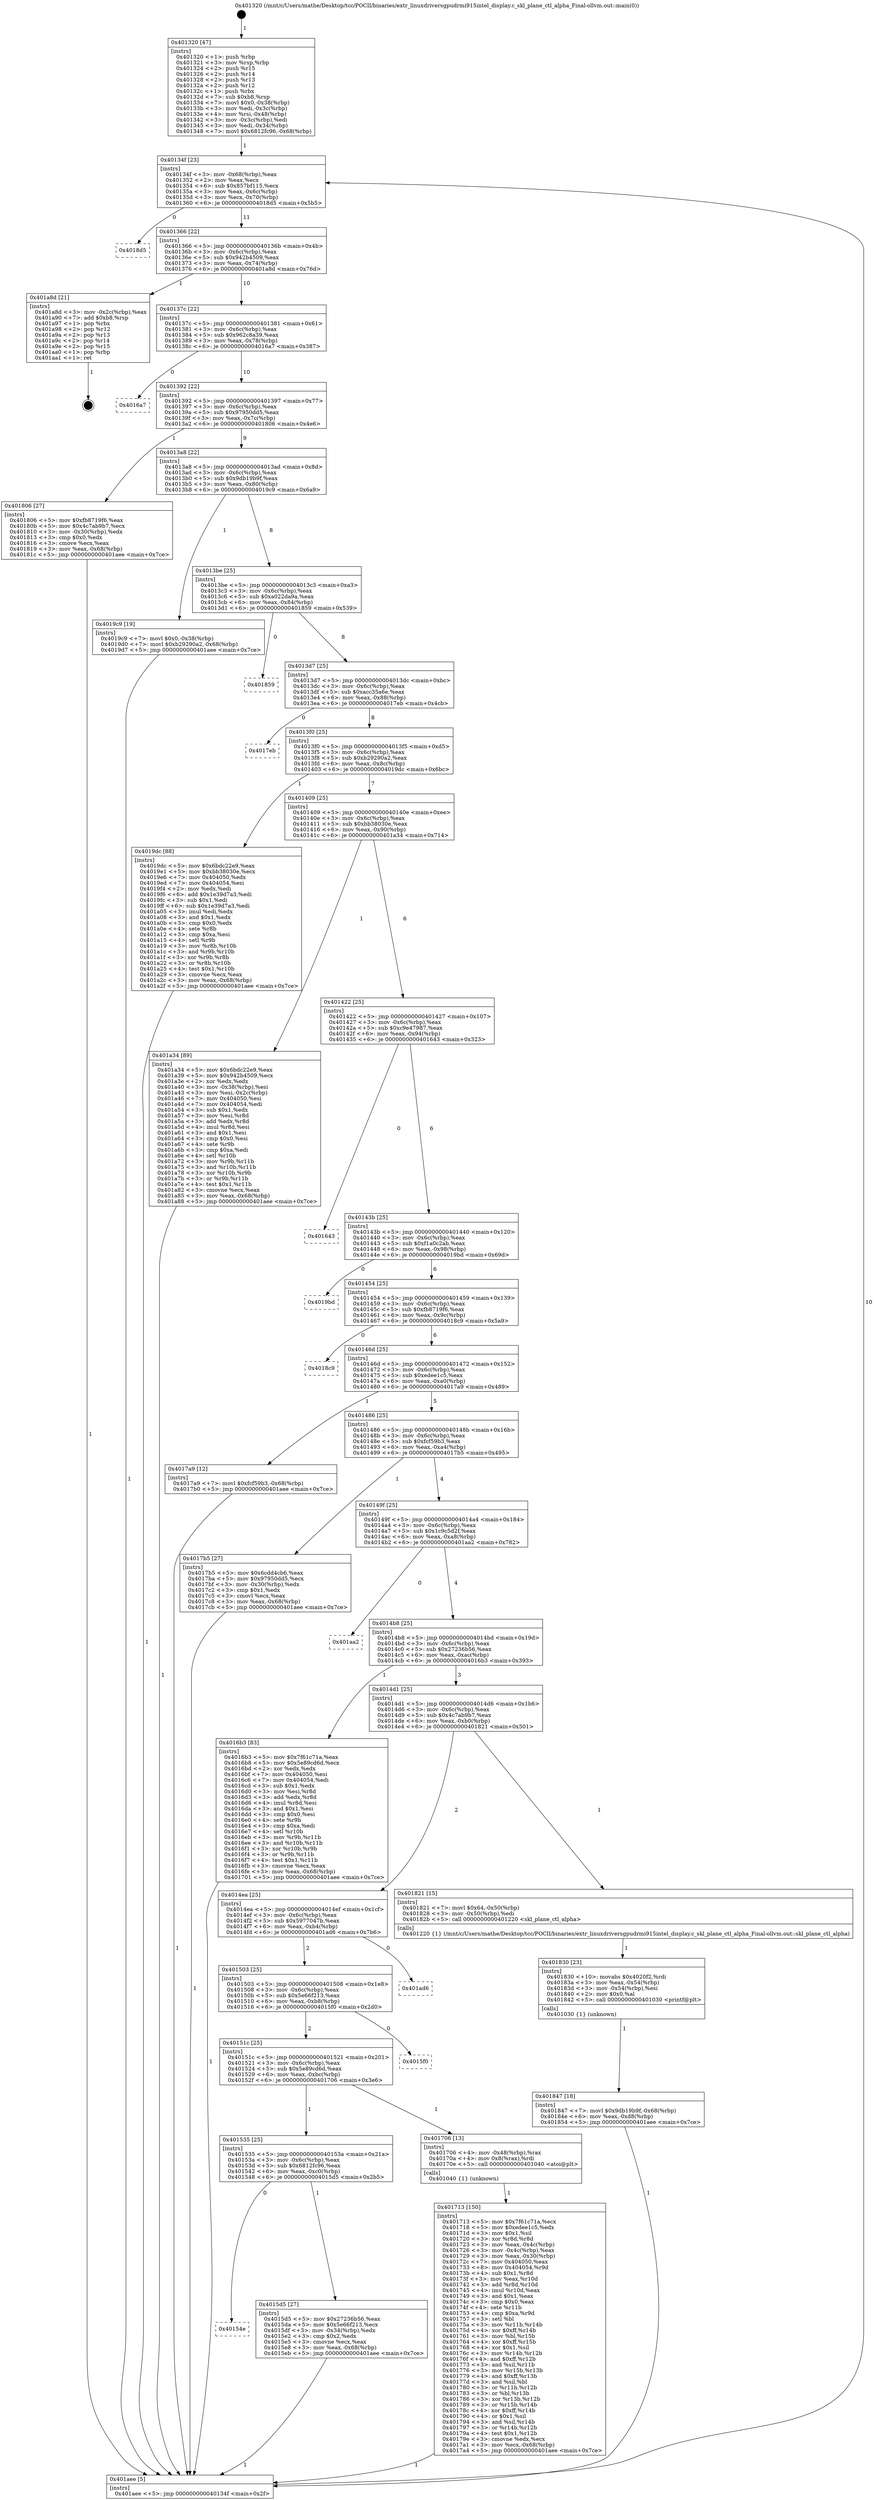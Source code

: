 digraph "0x401320" {
  label = "0x401320 (/mnt/c/Users/mathe/Desktop/tcc/POCII/binaries/extr_linuxdriversgpudrmi915intel_display.c_skl_plane_ctl_alpha_Final-ollvm.out::main(0))"
  labelloc = "t"
  node[shape=record]

  Entry [label="",width=0.3,height=0.3,shape=circle,fillcolor=black,style=filled]
  "0x40134f" [label="{
     0x40134f [23]\l
     | [instrs]\l
     &nbsp;&nbsp;0x40134f \<+3\>: mov -0x68(%rbp),%eax\l
     &nbsp;&nbsp;0x401352 \<+2\>: mov %eax,%ecx\l
     &nbsp;&nbsp;0x401354 \<+6\>: sub $0x857bf115,%ecx\l
     &nbsp;&nbsp;0x40135a \<+3\>: mov %eax,-0x6c(%rbp)\l
     &nbsp;&nbsp;0x40135d \<+3\>: mov %ecx,-0x70(%rbp)\l
     &nbsp;&nbsp;0x401360 \<+6\>: je 00000000004018d5 \<main+0x5b5\>\l
  }"]
  "0x4018d5" [label="{
     0x4018d5\l
  }", style=dashed]
  "0x401366" [label="{
     0x401366 [22]\l
     | [instrs]\l
     &nbsp;&nbsp;0x401366 \<+5\>: jmp 000000000040136b \<main+0x4b\>\l
     &nbsp;&nbsp;0x40136b \<+3\>: mov -0x6c(%rbp),%eax\l
     &nbsp;&nbsp;0x40136e \<+5\>: sub $0x942b4509,%eax\l
     &nbsp;&nbsp;0x401373 \<+3\>: mov %eax,-0x74(%rbp)\l
     &nbsp;&nbsp;0x401376 \<+6\>: je 0000000000401a8d \<main+0x76d\>\l
  }"]
  Exit [label="",width=0.3,height=0.3,shape=circle,fillcolor=black,style=filled,peripheries=2]
  "0x401a8d" [label="{
     0x401a8d [21]\l
     | [instrs]\l
     &nbsp;&nbsp;0x401a8d \<+3\>: mov -0x2c(%rbp),%eax\l
     &nbsp;&nbsp;0x401a90 \<+7\>: add $0xb8,%rsp\l
     &nbsp;&nbsp;0x401a97 \<+1\>: pop %rbx\l
     &nbsp;&nbsp;0x401a98 \<+2\>: pop %r12\l
     &nbsp;&nbsp;0x401a9a \<+2\>: pop %r13\l
     &nbsp;&nbsp;0x401a9c \<+2\>: pop %r14\l
     &nbsp;&nbsp;0x401a9e \<+2\>: pop %r15\l
     &nbsp;&nbsp;0x401aa0 \<+1\>: pop %rbp\l
     &nbsp;&nbsp;0x401aa1 \<+1\>: ret\l
  }"]
  "0x40137c" [label="{
     0x40137c [22]\l
     | [instrs]\l
     &nbsp;&nbsp;0x40137c \<+5\>: jmp 0000000000401381 \<main+0x61\>\l
     &nbsp;&nbsp;0x401381 \<+3\>: mov -0x6c(%rbp),%eax\l
     &nbsp;&nbsp;0x401384 \<+5\>: sub $0x962c8a39,%eax\l
     &nbsp;&nbsp;0x401389 \<+3\>: mov %eax,-0x78(%rbp)\l
     &nbsp;&nbsp;0x40138c \<+6\>: je 00000000004016a7 \<main+0x387\>\l
  }"]
  "0x401847" [label="{
     0x401847 [18]\l
     | [instrs]\l
     &nbsp;&nbsp;0x401847 \<+7\>: movl $0x9db19b9f,-0x68(%rbp)\l
     &nbsp;&nbsp;0x40184e \<+6\>: mov %eax,-0xd8(%rbp)\l
     &nbsp;&nbsp;0x401854 \<+5\>: jmp 0000000000401aee \<main+0x7ce\>\l
  }"]
  "0x4016a7" [label="{
     0x4016a7\l
  }", style=dashed]
  "0x401392" [label="{
     0x401392 [22]\l
     | [instrs]\l
     &nbsp;&nbsp;0x401392 \<+5\>: jmp 0000000000401397 \<main+0x77\>\l
     &nbsp;&nbsp;0x401397 \<+3\>: mov -0x6c(%rbp),%eax\l
     &nbsp;&nbsp;0x40139a \<+5\>: sub $0x97950dd5,%eax\l
     &nbsp;&nbsp;0x40139f \<+3\>: mov %eax,-0x7c(%rbp)\l
     &nbsp;&nbsp;0x4013a2 \<+6\>: je 0000000000401806 \<main+0x4e6\>\l
  }"]
  "0x401830" [label="{
     0x401830 [23]\l
     | [instrs]\l
     &nbsp;&nbsp;0x401830 \<+10\>: movabs $0x4020f2,%rdi\l
     &nbsp;&nbsp;0x40183a \<+3\>: mov %eax,-0x54(%rbp)\l
     &nbsp;&nbsp;0x40183d \<+3\>: mov -0x54(%rbp),%esi\l
     &nbsp;&nbsp;0x401840 \<+2\>: mov $0x0,%al\l
     &nbsp;&nbsp;0x401842 \<+5\>: call 0000000000401030 \<printf@plt\>\l
     | [calls]\l
     &nbsp;&nbsp;0x401030 \{1\} (unknown)\l
  }"]
  "0x401806" [label="{
     0x401806 [27]\l
     | [instrs]\l
     &nbsp;&nbsp;0x401806 \<+5\>: mov $0xfb8719f6,%eax\l
     &nbsp;&nbsp;0x40180b \<+5\>: mov $0x4c7ab9b7,%ecx\l
     &nbsp;&nbsp;0x401810 \<+3\>: mov -0x30(%rbp),%edx\l
     &nbsp;&nbsp;0x401813 \<+3\>: cmp $0x0,%edx\l
     &nbsp;&nbsp;0x401816 \<+3\>: cmove %ecx,%eax\l
     &nbsp;&nbsp;0x401819 \<+3\>: mov %eax,-0x68(%rbp)\l
     &nbsp;&nbsp;0x40181c \<+5\>: jmp 0000000000401aee \<main+0x7ce\>\l
  }"]
  "0x4013a8" [label="{
     0x4013a8 [22]\l
     | [instrs]\l
     &nbsp;&nbsp;0x4013a8 \<+5\>: jmp 00000000004013ad \<main+0x8d\>\l
     &nbsp;&nbsp;0x4013ad \<+3\>: mov -0x6c(%rbp),%eax\l
     &nbsp;&nbsp;0x4013b0 \<+5\>: sub $0x9db19b9f,%eax\l
     &nbsp;&nbsp;0x4013b5 \<+3\>: mov %eax,-0x80(%rbp)\l
     &nbsp;&nbsp;0x4013b8 \<+6\>: je 00000000004019c9 \<main+0x6a9\>\l
  }"]
  "0x401713" [label="{
     0x401713 [150]\l
     | [instrs]\l
     &nbsp;&nbsp;0x401713 \<+5\>: mov $0x7f61c71a,%ecx\l
     &nbsp;&nbsp;0x401718 \<+5\>: mov $0xedee1c5,%edx\l
     &nbsp;&nbsp;0x40171d \<+3\>: mov $0x1,%sil\l
     &nbsp;&nbsp;0x401720 \<+3\>: xor %r8d,%r8d\l
     &nbsp;&nbsp;0x401723 \<+3\>: mov %eax,-0x4c(%rbp)\l
     &nbsp;&nbsp;0x401726 \<+3\>: mov -0x4c(%rbp),%eax\l
     &nbsp;&nbsp;0x401729 \<+3\>: mov %eax,-0x30(%rbp)\l
     &nbsp;&nbsp;0x40172c \<+7\>: mov 0x404050,%eax\l
     &nbsp;&nbsp;0x401733 \<+8\>: mov 0x404054,%r9d\l
     &nbsp;&nbsp;0x40173b \<+4\>: sub $0x1,%r8d\l
     &nbsp;&nbsp;0x40173f \<+3\>: mov %eax,%r10d\l
     &nbsp;&nbsp;0x401742 \<+3\>: add %r8d,%r10d\l
     &nbsp;&nbsp;0x401745 \<+4\>: imul %r10d,%eax\l
     &nbsp;&nbsp;0x401749 \<+3\>: and $0x1,%eax\l
     &nbsp;&nbsp;0x40174c \<+3\>: cmp $0x0,%eax\l
     &nbsp;&nbsp;0x40174f \<+4\>: sete %r11b\l
     &nbsp;&nbsp;0x401753 \<+4\>: cmp $0xa,%r9d\l
     &nbsp;&nbsp;0x401757 \<+3\>: setl %bl\l
     &nbsp;&nbsp;0x40175a \<+3\>: mov %r11b,%r14b\l
     &nbsp;&nbsp;0x40175d \<+4\>: xor $0xff,%r14b\l
     &nbsp;&nbsp;0x401761 \<+3\>: mov %bl,%r15b\l
     &nbsp;&nbsp;0x401764 \<+4\>: xor $0xff,%r15b\l
     &nbsp;&nbsp;0x401768 \<+4\>: xor $0x1,%sil\l
     &nbsp;&nbsp;0x40176c \<+3\>: mov %r14b,%r12b\l
     &nbsp;&nbsp;0x40176f \<+4\>: and $0xff,%r12b\l
     &nbsp;&nbsp;0x401773 \<+3\>: and %sil,%r11b\l
     &nbsp;&nbsp;0x401776 \<+3\>: mov %r15b,%r13b\l
     &nbsp;&nbsp;0x401779 \<+4\>: and $0xff,%r13b\l
     &nbsp;&nbsp;0x40177d \<+3\>: and %sil,%bl\l
     &nbsp;&nbsp;0x401780 \<+3\>: or %r11b,%r12b\l
     &nbsp;&nbsp;0x401783 \<+3\>: or %bl,%r13b\l
     &nbsp;&nbsp;0x401786 \<+3\>: xor %r13b,%r12b\l
     &nbsp;&nbsp;0x401789 \<+3\>: or %r15b,%r14b\l
     &nbsp;&nbsp;0x40178c \<+4\>: xor $0xff,%r14b\l
     &nbsp;&nbsp;0x401790 \<+4\>: or $0x1,%sil\l
     &nbsp;&nbsp;0x401794 \<+3\>: and %sil,%r14b\l
     &nbsp;&nbsp;0x401797 \<+3\>: or %r14b,%r12b\l
     &nbsp;&nbsp;0x40179a \<+4\>: test $0x1,%r12b\l
     &nbsp;&nbsp;0x40179e \<+3\>: cmovne %edx,%ecx\l
     &nbsp;&nbsp;0x4017a1 \<+3\>: mov %ecx,-0x68(%rbp)\l
     &nbsp;&nbsp;0x4017a4 \<+5\>: jmp 0000000000401aee \<main+0x7ce\>\l
  }"]
  "0x4019c9" [label="{
     0x4019c9 [19]\l
     | [instrs]\l
     &nbsp;&nbsp;0x4019c9 \<+7\>: movl $0x0,-0x38(%rbp)\l
     &nbsp;&nbsp;0x4019d0 \<+7\>: movl $0xb29290a2,-0x68(%rbp)\l
     &nbsp;&nbsp;0x4019d7 \<+5\>: jmp 0000000000401aee \<main+0x7ce\>\l
  }"]
  "0x4013be" [label="{
     0x4013be [25]\l
     | [instrs]\l
     &nbsp;&nbsp;0x4013be \<+5\>: jmp 00000000004013c3 \<main+0xa3\>\l
     &nbsp;&nbsp;0x4013c3 \<+3\>: mov -0x6c(%rbp),%eax\l
     &nbsp;&nbsp;0x4013c6 \<+5\>: sub $0xa022da9a,%eax\l
     &nbsp;&nbsp;0x4013cb \<+6\>: mov %eax,-0x84(%rbp)\l
     &nbsp;&nbsp;0x4013d1 \<+6\>: je 0000000000401859 \<main+0x539\>\l
  }"]
  "0x401320" [label="{
     0x401320 [47]\l
     | [instrs]\l
     &nbsp;&nbsp;0x401320 \<+1\>: push %rbp\l
     &nbsp;&nbsp;0x401321 \<+3\>: mov %rsp,%rbp\l
     &nbsp;&nbsp;0x401324 \<+2\>: push %r15\l
     &nbsp;&nbsp;0x401326 \<+2\>: push %r14\l
     &nbsp;&nbsp;0x401328 \<+2\>: push %r13\l
     &nbsp;&nbsp;0x40132a \<+2\>: push %r12\l
     &nbsp;&nbsp;0x40132c \<+1\>: push %rbx\l
     &nbsp;&nbsp;0x40132d \<+7\>: sub $0xb8,%rsp\l
     &nbsp;&nbsp;0x401334 \<+7\>: movl $0x0,-0x38(%rbp)\l
     &nbsp;&nbsp;0x40133b \<+3\>: mov %edi,-0x3c(%rbp)\l
     &nbsp;&nbsp;0x40133e \<+4\>: mov %rsi,-0x48(%rbp)\l
     &nbsp;&nbsp;0x401342 \<+3\>: mov -0x3c(%rbp),%edi\l
     &nbsp;&nbsp;0x401345 \<+3\>: mov %edi,-0x34(%rbp)\l
     &nbsp;&nbsp;0x401348 \<+7\>: movl $0x6812fc96,-0x68(%rbp)\l
  }"]
  "0x401859" [label="{
     0x401859\l
  }", style=dashed]
  "0x4013d7" [label="{
     0x4013d7 [25]\l
     | [instrs]\l
     &nbsp;&nbsp;0x4013d7 \<+5\>: jmp 00000000004013dc \<main+0xbc\>\l
     &nbsp;&nbsp;0x4013dc \<+3\>: mov -0x6c(%rbp),%eax\l
     &nbsp;&nbsp;0x4013df \<+5\>: sub $0xacc35a6e,%eax\l
     &nbsp;&nbsp;0x4013e4 \<+6\>: mov %eax,-0x88(%rbp)\l
     &nbsp;&nbsp;0x4013ea \<+6\>: je 00000000004017eb \<main+0x4cb\>\l
  }"]
  "0x401aee" [label="{
     0x401aee [5]\l
     | [instrs]\l
     &nbsp;&nbsp;0x401aee \<+5\>: jmp 000000000040134f \<main+0x2f\>\l
  }"]
  "0x4017eb" [label="{
     0x4017eb\l
  }", style=dashed]
  "0x4013f0" [label="{
     0x4013f0 [25]\l
     | [instrs]\l
     &nbsp;&nbsp;0x4013f0 \<+5\>: jmp 00000000004013f5 \<main+0xd5\>\l
     &nbsp;&nbsp;0x4013f5 \<+3\>: mov -0x6c(%rbp),%eax\l
     &nbsp;&nbsp;0x4013f8 \<+5\>: sub $0xb29290a2,%eax\l
     &nbsp;&nbsp;0x4013fd \<+6\>: mov %eax,-0x8c(%rbp)\l
     &nbsp;&nbsp;0x401403 \<+6\>: je 00000000004019dc \<main+0x6bc\>\l
  }"]
  "0x40154e" [label="{
     0x40154e\l
  }", style=dashed]
  "0x4019dc" [label="{
     0x4019dc [88]\l
     | [instrs]\l
     &nbsp;&nbsp;0x4019dc \<+5\>: mov $0x6bdc22e9,%eax\l
     &nbsp;&nbsp;0x4019e1 \<+5\>: mov $0xbb38030e,%ecx\l
     &nbsp;&nbsp;0x4019e6 \<+7\>: mov 0x404050,%edx\l
     &nbsp;&nbsp;0x4019ed \<+7\>: mov 0x404054,%esi\l
     &nbsp;&nbsp;0x4019f4 \<+2\>: mov %edx,%edi\l
     &nbsp;&nbsp;0x4019f6 \<+6\>: add $0x1e39d7a3,%edi\l
     &nbsp;&nbsp;0x4019fc \<+3\>: sub $0x1,%edi\l
     &nbsp;&nbsp;0x4019ff \<+6\>: sub $0x1e39d7a3,%edi\l
     &nbsp;&nbsp;0x401a05 \<+3\>: imul %edi,%edx\l
     &nbsp;&nbsp;0x401a08 \<+3\>: and $0x1,%edx\l
     &nbsp;&nbsp;0x401a0b \<+3\>: cmp $0x0,%edx\l
     &nbsp;&nbsp;0x401a0e \<+4\>: sete %r8b\l
     &nbsp;&nbsp;0x401a12 \<+3\>: cmp $0xa,%esi\l
     &nbsp;&nbsp;0x401a15 \<+4\>: setl %r9b\l
     &nbsp;&nbsp;0x401a19 \<+3\>: mov %r8b,%r10b\l
     &nbsp;&nbsp;0x401a1c \<+3\>: and %r9b,%r10b\l
     &nbsp;&nbsp;0x401a1f \<+3\>: xor %r9b,%r8b\l
     &nbsp;&nbsp;0x401a22 \<+3\>: or %r8b,%r10b\l
     &nbsp;&nbsp;0x401a25 \<+4\>: test $0x1,%r10b\l
     &nbsp;&nbsp;0x401a29 \<+3\>: cmovne %ecx,%eax\l
     &nbsp;&nbsp;0x401a2c \<+3\>: mov %eax,-0x68(%rbp)\l
     &nbsp;&nbsp;0x401a2f \<+5\>: jmp 0000000000401aee \<main+0x7ce\>\l
  }"]
  "0x401409" [label="{
     0x401409 [25]\l
     | [instrs]\l
     &nbsp;&nbsp;0x401409 \<+5\>: jmp 000000000040140e \<main+0xee\>\l
     &nbsp;&nbsp;0x40140e \<+3\>: mov -0x6c(%rbp),%eax\l
     &nbsp;&nbsp;0x401411 \<+5\>: sub $0xbb38030e,%eax\l
     &nbsp;&nbsp;0x401416 \<+6\>: mov %eax,-0x90(%rbp)\l
     &nbsp;&nbsp;0x40141c \<+6\>: je 0000000000401a34 \<main+0x714\>\l
  }"]
  "0x4015d5" [label="{
     0x4015d5 [27]\l
     | [instrs]\l
     &nbsp;&nbsp;0x4015d5 \<+5\>: mov $0x27236b56,%eax\l
     &nbsp;&nbsp;0x4015da \<+5\>: mov $0x5e66f213,%ecx\l
     &nbsp;&nbsp;0x4015df \<+3\>: mov -0x34(%rbp),%edx\l
     &nbsp;&nbsp;0x4015e2 \<+3\>: cmp $0x2,%edx\l
     &nbsp;&nbsp;0x4015e5 \<+3\>: cmovne %ecx,%eax\l
     &nbsp;&nbsp;0x4015e8 \<+3\>: mov %eax,-0x68(%rbp)\l
     &nbsp;&nbsp;0x4015eb \<+5\>: jmp 0000000000401aee \<main+0x7ce\>\l
  }"]
  "0x401a34" [label="{
     0x401a34 [89]\l
     | [instrs]\l
     &nbsp;&nbsp;0x401a34 \<+5\>: mov $0x6bdc22e9,%eax\l
     &nbsp;&nbsp;0x401a39 \<+5\>: mov $0x942b4509,%ecx\l
     &nbsp;&nbsp;0x401a3e \<+2\>: xor %edx,%edx\l
     &nbsp;&nbsp;0x401a40 \<+3\>: mov -0x38(%rbp),%esi\l
     &nbsp;&nbsp;0x401a43 \<+3\>: mov %esi,-0x2c(%rbp)\l
     &nbsp;&nbsp;0x401a46 \<+7\>: mov 0x404050,%esi\l
     &nbsp;&nbsp;0x401a4d \<+7\>: mov 0x404054,%edi\l
     &nbsp;&nbsp;0x401a54 \<+3\>: sub $0x1,%edx\l
     &nbsp;&nbsp;0x401a57 \<+3\>: mov %esi,%r8d\l
     &nbsp;&nbsp;0x401a5a \<+3\>: add %edx,%r8d\l
     &nbsp;&nbsp;0x401a5d \<+4\>: imul %r8d,%esi\l
     &nbsp;&nbsp;0x401a61 \<+3\>: and $0x1,%esi\l
     &nbsp;&nbsp;0x401a64 \<+3\>: cmp $0x0,%esi\l
     &nbsp;&nbsp;0x401a67 \<+4\>: sete %r9b\l
     &nbsp;&nbsp;0x401a6b \<+3\>: cmp $0xa,%edi\l
     &nbsp;&nbsp;0x401a6e \<+4\>: setl %r10b\l
     &nbsp;&nbsp;0x401a72 \<+3\>: mov %r9b,%r11b\l
     &nbsp;&nbsp;0x401a75 \<+3\>: and %r10b,%r11b\l
     &nbsp;&nbsp;0x401a78 \<+3\>: xor %r10b,%r9b\l
     &nbsp;&nbsp;0x401a7b \<+3\>: or %r9b,%r11b\l
     &nbsp;&nbsp;0x401a7e \<+4\>: test $0x1,%r11b\l
     &nbsp;&nbsp;0x401a82 \<+3\>: cmovne %ecx,%eax\l
     &nbsp;&nbsp;0x401a85 \<+3\>: mov %eax,-0x68(%rbp)\l
     &nbsp;&nbsp;0x401a88 \<+5\>: jmp 0000000000401aee \<main+0x7ce\>\l
  }"]
  "0x401422" [label="{
     0x401422 [25]\l
     | [instrs]\l
     &nbsp;&nbsp;0x401422 \<+5\>: jmp 0000000000401427 \<main+0x107\>\l
     &nbsp;&nbsp;0x401427 \<+3\>: mov -0x6c(%rbp),%eax\l
     &nbsp;&nbsp;0x40142a \<+5\>: sub $0xc9e47987,%eax\l
     &nbsp;&nbsp;0x40142f \<+6\>: mov %eax,-0x94(%rbp)\l
     &nbsp;&nbsp;0x401435 \<+6\>: je 0000000000401643 \<main+0x323\>\l
  }"]
  "0x401535" [label="{
     0x401535 [25]\l
     | [instrs]\l
     &nbsp;&nbsp;0x401535 \<+5\>: jmp 000000000040153a \<main+0x21a\>\l
     &nbsp;&nbsp;0x40153a \<+3\>: mov -0x6c(%rbp),%eax\l
     &nbsp;&nbsp;0x40153d \<+5\>: sub $0x6812fc96,%eax\l
     &nbsp;&nbsp;0x401542 \<+6\>: mov %eax,-0xc0(%rbp)\l
     &nbsp;&nbsp;0x401548 \<+6\>: je 00000000004015d5 \<main+0x2b5\>\l
  }"]
  "0x401643" [label="{
     0x401643\l
  }", style=dashed]
  "0x40143b" [label="{
     0x40143b [25]\l
     | [instrs]\l
     &nbsp;&nbsp;0x40143b \<+5\>: jmp 0000000000401440 \<main+0x120\>\l
     &nbsp;&nbsp;0x401440 \<+3\>: mov -0x6c(%rbp),%eax\l
     &nbsp;&nbsp;0x401443 \<+5\>: sub $0xf1a0c2ab,%eax\l
     &nbsp;&nbsp;0x401448 \<+6\>: mov %eax,-0x98(%rbp)\l
     &nbsp;&nbsp;0x40144e \<+6\>: je 00000000004019bd \<main+0x69d\>\l
  }"]
  "0x401706" [label="{
     0x401706 [13]\l
     | [instrs]\l
     &nbsp;&nbsp;0x401706 \<+4\>: mov -0x48(%rbp),%rax\l
     &nbsp;&nbsp;0x40170a \<+4\>: mov 0x8(%rax),%rdi\l
     &nbsp;&nbsp;0x40170e \<+5\>: call 0000000000401040 \<atoi@plt\>\l
     | [calls]\l
     &nbsp;&nbsp;0x401040 \{1\} (unknown)\l
  }"]
  "0x4019bd" [label="{
     0x4019bd\l
  }", style=dashed]
  "0x401454" [label="{
     0x401454 [25]\l
     | [instrs]\l
     &nbsp;&nbsp;0x401454 \<+5\>: jmp 0000000000401459 \<main+0x139\>\l
     &nbsp;&nbsp;0x401459 \<+3\>: mov -0x6c(%rbp),%eax\l
     &nbsp;&nbsp;0x40145c \<+5\>: sub $0xfb8719f6,%eax\l
     &nbsp;&nbsp;0x401461 \<+6\>: mov %eax,-0x9c(%rbp)\l
     &nbsp;&nbsp;0x401467 \<+6\>: je 00000000004018c9 \<main+0x5a9\>\l
  }"]
  "0x40151c" [label="{
     0x40151c [25]\l
     | [instrs]\l
     &nbsp;&nbsp;0x40151c \<+5\>: jmp 0000000000401521 \<main+0x201\>\l
     &nbsp;&nbsp;0x401521 \<+3\>: mov -0x6c(%rbp),%eax\l
     &nbsp;&nbsp;0x401524 \<+5\>: sub $0x5e89cd6d,%eax\l
     &nbsp;&nbsp;0x401529 \<+6\>: mov %eax,-0xbc(%rbp)\l
     &nbsp;&nbsp;0x40152f \<+6\>: je 0000000000401706 \<main+0x3e6\>\l
  }"]
  "0x4018c9" [label="{
     0x4018c9\l
  }", style=dashed]
  "0x40146d" [label="{
     0x40146d [25]\l
     | [instrs]\l
     &nbsp;&nbsp;0x40146d \<+5\>: jmp 0000000000401472 \<main+0x152\>\l
     &nbsp;&nbsp;0x401472 \<+3\>: mov -0x6c(%rbp),%eax\l
     &nbsp;&nbsp;0x401475 \<+5\>: sub $0xedee1c5,%eax\l
     &nbsp;&nbsp;0x40147a \<+6\>: mov %eax,-0xa0(%rbp)\l
     &nbsp;&nbsp;0x401480 \<+6\>: je 00000000004017a9 \<main+0x489\>\l
  }"]
  "0x4015f0" [label="{
     0x4015f0\l
  }", style=dashed]
  "0x4017a9" [label="{
     0x4017a9 [12]\l
     | [instrs]\l
     &nbsp;&nbsp;0x4017a9 \<+7\>: movl $0xfcf59b3,-0x68(%rbp)\l
     &nbsp;&nbsp;0x4017b0 \<+5\>: jmp 0000000000401aee \<main+0x7ce\>\l
  }"]
  "0x401486" [label="{
     0x401486 [25]\l
     | [instrs]\l
     &nbsp;&nbsp;0x401486 \<+5\>: jmp 000000000040148b \<main+0x16b\>\l
     &nbsp;&nbsp;0x40148b \<+3\>: mov -0x6c(%rbp),%eax\l
     &nbsp;&nbsp;0x40148e \<+5\>: sub $0xfcf59b3,%eax\l
     &nbsp;&nbsp;0x401493 \<+6\>: mov %eax,-0xa4(%rbp)\l
     &nbsp;&nbsp;0x401499 \<+6\>: je 00000000004017b5 \<main+0x495\>\l
  }"]
  "0x401503" [label="{
     0x401503 [25]\l
     | [instrs]\l
     &nbsp;&nbsp;0x401503 \<+5\>: jmp 0000000000401508 \<main+0x1e8\>\l
     &nbsp;&nbsp;0x401508 \<+3\>: mov -0x6c(%rbp),%eax\l
     &nbsp;&nbsp;0x40150b \<+5\>: sub $0x5e66f213,%eax\l
     &nbsp;&nbsp;0x401510 \<+6\>: mov %eax,-0xb8(%rbp)\l
     &nbsp;&nbsp;0x401516 \<+6\>: je 00000000004015f0 \<main+0x2d0\>\l
  }"]
  "0x4017b5" [label="{
     0x4017b5 [27]\l
     | [instrs]\l
     &nbsp;&nbsp;0x4017b5 \<+5\>: mov $0x6cdd4cb6,%eax\l
     &nbsp;&nbsp;0x4017ba \<+5\>: mov $0x97950dd5,%ecx\l
     &nbsp;&nbsp;0x4017bf \<+3\>: mov -0x30(%rbp),%edx\l
     &nbsp;&nbsp;0x4017c2 \<+3\>: cmp $0x1,%edx\l
     &nbsp;&nbsp;0x4017c5 \<+3\>: cmovl %ecx,%eax\l
     &nbsp;&nbsp;0x4017c8 \<+3\>: mov %eax,-0x68(%rbp)\l
     &nbsp;&nbsp;0x4017cb \<+5\>: jmp 0000000000401aee \<main+0x7ce\>\l
  }"]
  "0x40149f" [label="{
     0x40149f [25]\l
     | [instrs]\l
     &nbsp;&nbsp;0x40149f \<+5\>: jmp 00000000004014a4 \<main+0x184\>\l
     &nbsp;&nbsp;0x4014a4 \<+3\>: mov -0x6c(%rbp),%eax\l
     &nbsp;&nbsp;0x4014a7 \<+5\>: sub $0x1c9c5d2f,%eax\l
     &nbsp;&nbsp;0x4014ac \<+6\>: mov %eax,-0xa8(%rbp)\l
     &nbsp;&nbsp;0x4014b2 \<+6\>: je 0000000000401aa2 \<main+0x782\>\l
  }"]
  "0x401ad6" [label="{
     0x401ad6\l
  }", style=dashed]
  "0x401aa2" [label="{
     0x401aa2\l
  }", style=dashed]
  "0x4014b8" [label="{
     0x4014b8 [25]\l
     | [instrs]\l
     &nbsp;&nbsp;0x4014b8 \<+5\>: jmp 00000000004014bd \<main+0x19d\>\l
     &nbsp;&nbsp;0x4014bd \<+3\>: mov -0x6c(%rbp),%eax\l
     &nbsp;&nbsp;0x4014c0 \<+5\>: sub $0x27236b56,%eax\l
     &nbsp;&nbsp;0x4014c5 \<+6\>: mov %eax,-0xac(%rbp)\l
     &nbsp;&nbsp;0x4014cb \<+6\>: je 00000000004016b3 \<main+0x393\>\l
  }"]
  "0x4014ea" [label="{
     0x4014ea [25]\l
     | [instrs]\l
     &nbsp;&nbsp;0x4014ea \<+5\>: jmp 00000000004014ef \<main+0x1cf\>\l
     &nbsp;&nbsp;0x4014ef \<+3\>: mov -0x6c(%rbp),%eax\l
     &nbsp;&nbsp;0x4014f2 \<+5\>: sub $0x5977047b,%eax\l
     &nbsp;&nbsp;0x4014f7 \<+6\>: mov %eax,-0xb4(%rbp)\l
     &nbsp;&nbsp;0x4014fd \<+6\>: je 0000000000401ad6 \<main+0x7b6\>\l
  }"]
  "0x4016b3" [label="{
     0x4016b3 [83]\l
     | [instrs]\l
     &nbsp;&nbsp;0x4016b3 \<+5\>: mov $0x7f61c71a,%eax\l
     &nbsp;&nbsp;0x4016b8 \<+5\>: mov $0x5e89cd6d,%ecx\l
     &nbsp;&nbsp;0x4016bd \<+2\>: xor %edx,%edx\l
     &nbsp;&nbsp;0x4016bf \<+7\>: mov 0x404050,%esi\l
     &nbsp;&nbsp;0x4016c6 \<+7\>: mov 0x404054,%edi\l
     &nbsp;&nbsp;0x4016cd \<+3\>: sub $0x1,%edx\l
     &nbsp;&nbsp;0x4016d0 \<+3\>: mov %esi,%r8d\l
     &nbsp;&nbsp;0x4016d3 \<+3\>: add %edx,%r8d\l
     &nbsp;&nbsp;0x4016d6 \<+4\>: imul %r8d,%esi\l
     &nbsp;&nbsp;0x4016da \<+3\>: and $0x1,%esi\l
     &nbsp;&nbsp;0x4016dd \<+3\>: cmp $0x0,%esi\l
     &nbsp;&nbsp;0x4016e0 \<+4\>: sete %r9b\l
     &nbsp;&nbsp;0x4016e4 \<+3\>: cmp $0xa,%edi\l
     &nbsp;&nbsp;0x4016e7 \<+4\>: setl %r10b\l
     &nbsp;&nbsp;0x4016eb \<+3\>: mov %r9b,%r11b\l
     &nbsp;&nbsp;0x4016ee \<+3\>: and %r10b,%r11b\l
     &nbsp;&nbsp;0x4016f1 \<+3\>: xor %r10b,%r9b\l
     &nbsp;&nbsp;0x4016f4 \<+3\>: or %r9b,%r11b\l
     &nbsp;&nbsp;0x4016f7 \<+4\>: test $0x1,%r11b\l
     &nbsp;&nbsp;0x4016fb \<+3\>: cmovne %ecx,%eax\l
     &nbsp;&nbsp;0x4016fe \<+3\>: mov %eax,-0x68(%rbp)\l
     &nbsp;&nbsp;0x401701 \<+5\>: jmp 0000000000401aee \<main+0x7ce\>\l
  }"]
  "0x4014d1" [label="{
     0x4014d1 [25]\l
     | [instrs]\l
     &nbsp;&nbsp;0x4014d1 \<+5\>: jmp 00000000004014d6 \<main+0x1b6\>\l
     &nbsp;&nbsp;0x4014d6 \<+3\>: mov -0x6c(%rbp),%eax\l
     &nbsp;&nbsp;0x4014d9 \<+5\>: sub $0x4c7ab9b7,%eax\l
     &nbsp;&nbsp;0x4014de \<+6\>: mov %eax,-0xb0(%rbp)\l
     &nbsp;&nbsp;0x4014e4 \<+6\>: je 0000000000401821 \<main+0x501\>\l
  }"]
  "0x401821" [label="{
     0x401821 [15]\l
     | [instrs]\l
     &nbsp;&nbsp;0x401821 \<+7\>: movl $0x64,-0x50(%rbp)\l
     &nbsp;&nbsp;0x401828 \<+3\>: mov -0x50(%rbp),%edi\l
     &nbsp;&nbsp;0x40182b \<+5\>: call 0000000000401220 \<skl_plane_ctl_alpha\>\l
     | [calls]\l
     &nbsp;&nbsp;0x401220 \{1\} (/mnt/c/Users/mathe/Desktop/tcc/POCII/binaries/extr_linuxdriversgpudrmi915intel_display.c_skl_plane_ctl_alpha_Final-ollvm.out::skl_plane_ctl_alpha)\l
  }"]
  Entry -> "0x401320" [label=" 1"]
  "0x40134f" -> "0x4018d5" [label=" 0"]
  "0x40134f" -> "0x401366" [label=" 11"]
  "0x401a8d" -> Exit [label=" 1"]
  "0x401366" -> "0x401a8d" [label=" 1"]
  "0x401366" -> "0x40137c" [label=" 10"]
  "0x401a34" -> "0x401aee" [label=" 1"]
  "0x40137c" -> "0x4016a7" [label=" 0"]
  "0x40137c" -> "0x401392" [label=" 10"]
  "0x4019dc" -> "0x401aee" [label=" 1"]
  "0x401392" -> "0x401806" [label=" 1"]
  "0x401392" -> "0x4013a8" [label=" 9"]
  "0x4019c9" -> "0x401aee" [label=" 1"]
  "0x4013a8" -> "0x4019c9" [label=" 1"]
  "0x4013a8" -> "0x4013be" [label=" 8"]
  "0x401847" -> "0x401aee" [label=" 1"]
  "0x4013be" -> "0x401859" [label=" 0"]
  "0x4013be" -> "0x4013d7" [label=" 8"]
  "0x401830" -> "0x401847" [label=" 1"]
  "0x4013d7" -> "0x4017eb" [label=" 0"]
  "0x4013d7" -> "0x4013f0" [label=" 8"]
  "0x401821" -> "0x401830" [label=" 1"]
  "0x4013f0" -> "0x4019dc" [label=" 1"]
  "0x4013f0" -> "0x401409" [label=" 7"]
  "0x401806" -> "0x401aee" [label=" 1"]
  "0x401409" -> "0x401a34" [label=" 1"]
  "0x401409" -> "0x401422" [label=" 6"]
  "0x4017b5" -> "0x401aee" [label=" 1"]
  "0x401422" -> "0x401643" [label=" 0"]
  "0x401422" -> "0x40143b" [label=" 6"]
  "0x401713" -> "0x401aee" [label=" 1"]
  "0x40143b" -> "0x4019bd" [label=" 0"]
  "0x40143b" -> "0x401454" [label=" 6"]
  "0x401706" -> "0x401713" [label=" 1"]
  "0x401454" -> "0x4018c9" [label=" 0"]
  "0x401454" -> "0x40146d" [label=" 6"]
  "0x401aee" -> "0x40134f" [label=" 10"]
  "0x40146d" -> "0x4017a9" [label=" 1"]
  "0x40146d" -> "0x401486" [label=" 5"]
  "0x401320" -> "0x40134f" [label=" 1"]
  "0x401486" -> "0x4017b5" [label=" 1"]
  "0x401486" -> "0x40149f" [label=" 4"]
  "0x401535" -> "0x40154e" [label=" 0"]
  "0x40149f" -> "0x401aa2" [label=" 0"]
  "0x40149f" -> "0x4014b8" [label=" 4"]
  "0x401535" -> "0x4015d5" [label=" 1"]
  "0x4014b8" -> "0x4016b3" [label=" 1"]
  "0x4014b8" -> "0x4014d1" [label=" 3"]
  "0x40151c" -> "0x401535" [label=" 1"]
  "0x4014d1" -> "0x401821" [label=" 1"]
  "0x4014d1" -> "0x4014ea" [label=" 2"]
  "0x4017a9" -> "0x401aee" [label=" 1"]
  "0x4014ea" -> "0x401ad6" [label=" 0"]
  "0x4014ea" -> "0x401503" [label=" 2"]
  "0x4015d5" -> "0x401aee" [label=" 1"]
  "0x401503" -> "0x4015f0" [label=" 0"]
  "0x401503" -> "0x40151c" [label=" 2"]
  "0x4016b3" -> "0x401aee" [label=" 1"]
  "0x40151c" -> "0x401706" [label=" 1"]
}
